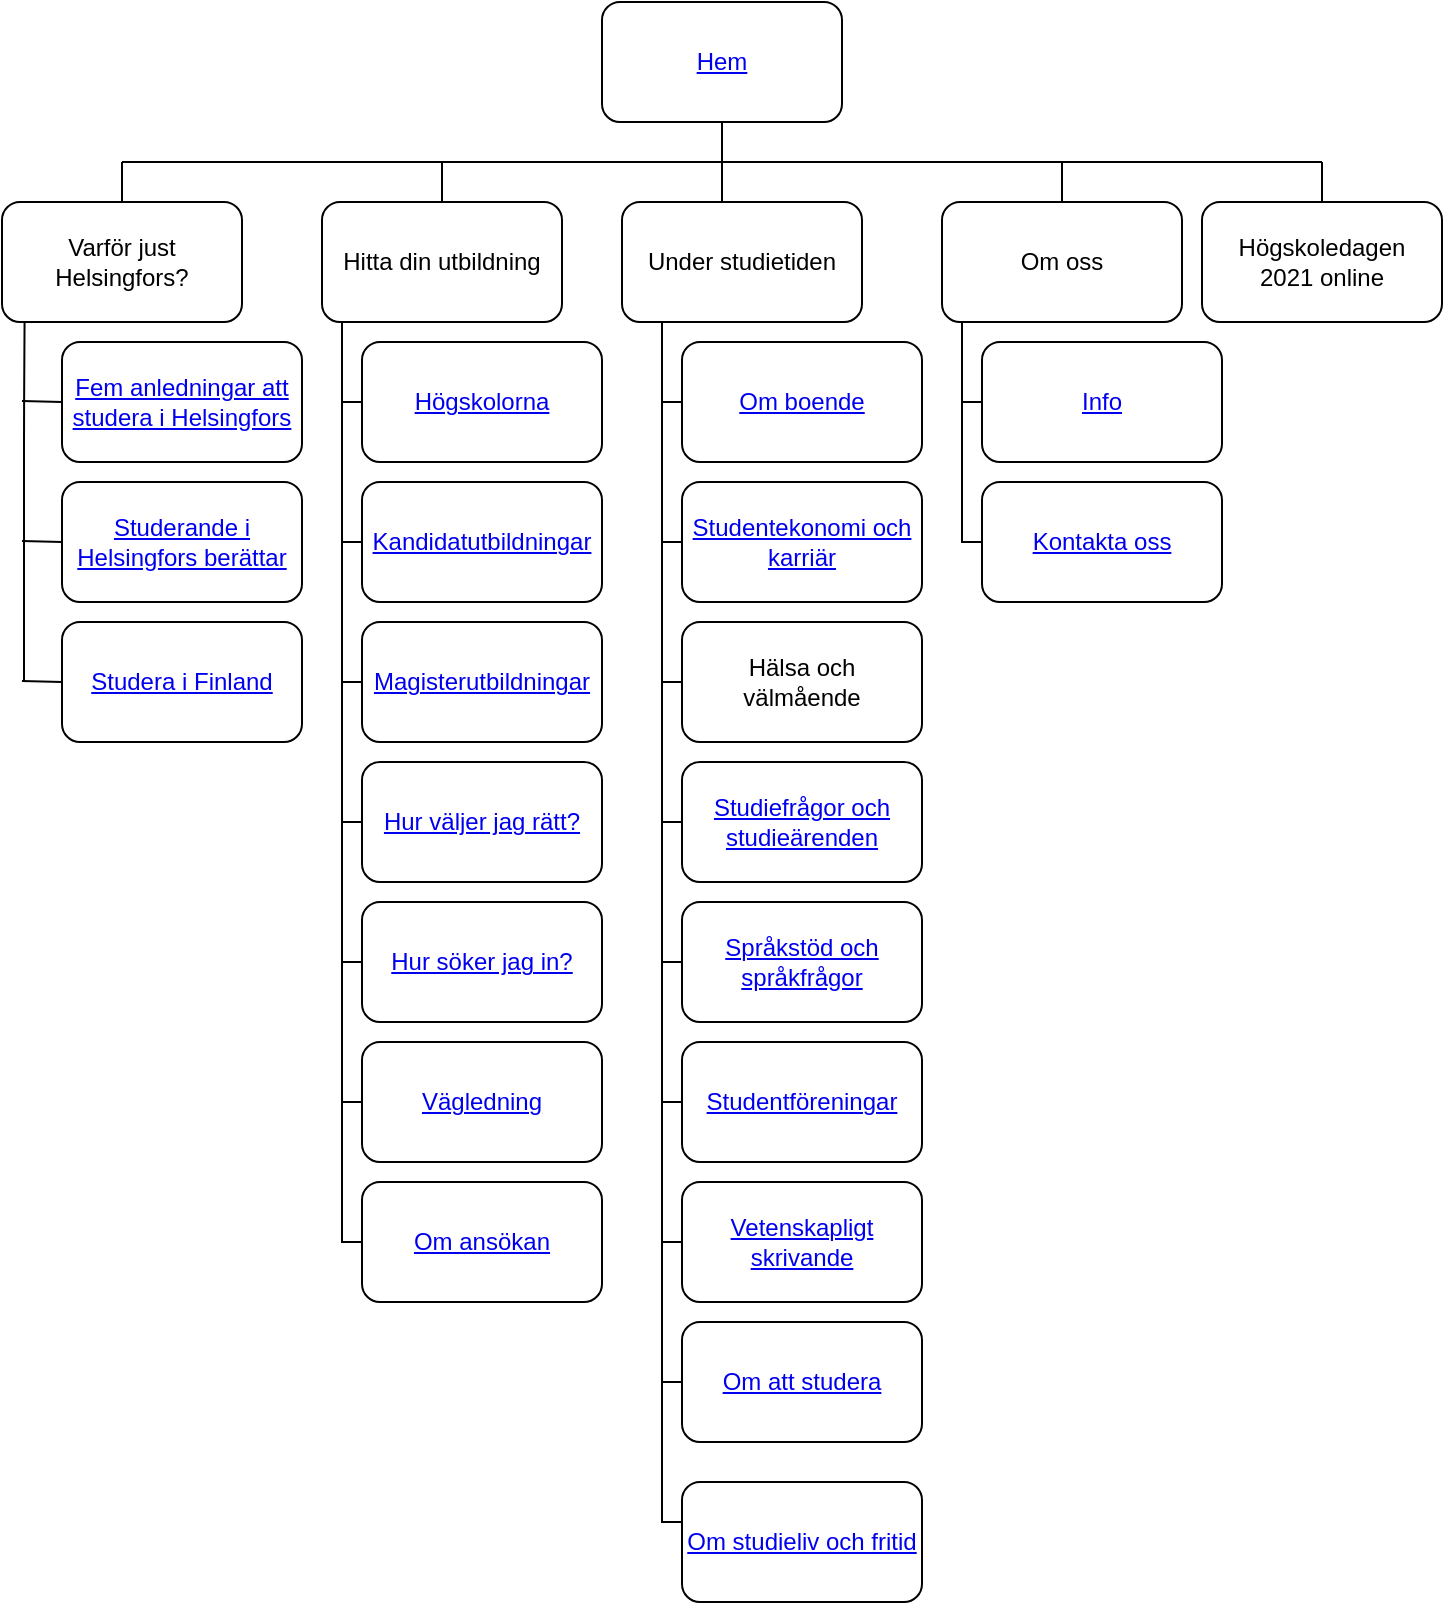 <mxfile version="15.2.9" type="device"><diagram id="OVJdUXc2gE046eg2aZ6k" name="Page-1"><mxGraphModel dx="1550" dy="709" grid="1" gridSize="10" guides="1" tooltips="1" connect="1" arrows="1" fold="1" page="1" pageScale="1" pageWidth="827" pageHeight="1169" math="0" shadow="0"><root><mxCell id="0"/><mxCell id="1" parent="0"/><mxCell id="0RaUzkHTqkIKFrn9YJ9X-1" value="&lt;a href=&quot;https://www.studeraihelsingfors.fi/&quot;&gt;Hem&lt;/a&gt;" style="rounded=1;whiteSpace=wrap;html=1;strokeWidth=1;" parent="1" vertex="1"><mxGeometry x="300" width="120" height="60" as="geometry"/></mxCell><mxCell id="0RaUzkHTqkIKFrn9YJ9X-2" value="Varför just Helsingfors?" style="rounded=1;whiteSpace=wrap;html=1;strokeWidth=1;" parent="1" vertex="1"><mxGeometry y="100" width="120" height="60" as="geometry"/></mxCell><mxCell id="0RaUzkHTqkIKFrn9YJ9X-3" value="Hitta din utbildning" style="rounded=1;whiteSpace=wrap;html=1;strokeWidth=1;" parent="1" vertex="1"><mxGeometry x="160" y="100" width="120" height="60" as="geometry"/></mxCell><mxCell id="0RaUzkHTqkIKFrn9YJ9X-5" value="Under studietiden" style="rounded=1;whiteSpace=wrap;html=1;strokeWidth=1;" parent="1" vertex="1"><mxGeometry x="310" y="100" width="120" height="60" as="geometry"/></mxCell><mxCell id="0RaUzkHTqkIKFrn9YJ9X-6" value="Om oss" style="rounded=1;whiteSpace=wrap;html=1;strokeWidth=1;" parent="1" vertex="1"><mxGeometry x="470" y="100" width="120" height="60" as="geometry"/></mxCell><mxCell id="0RaUzkHTqkIKFrn9YJ9X-7" value="Högskoledagen &lt;br&gt;2021 online" style="rounded=1;whiteSpace=wrap;html=1;strokeWidth=1;" parent="1" vertex="1"><mxGeometry x="600" y="100" width="120" height="60" as="geometry"/></mxCell><mxCell id="0RaUzkHTqkIKFrn9YJ9X-8" value="&lt;a href=&quot;https://www.studeraihelsingfors.fi/helsingfors/&quot;&gt;Fem anledningar att studera i Helsingfors&lt;/a&gt;" style="rounded=1;whiteSpace=wrap;html=1;strokeWidth=1;" parent="1" vertex="1"><mxGeometry x="30" y="170" width="120" height="60" as="geometry"/></mxCell><mxCell id="0RaUzkHTqkIKFrn9YJ9X-9" value="" style="endArrow=none;html=1;exitX=0.5;exitY=0;exitDx=0;exitDy=0;strokeWidth=1;" parent="1" source="0RaUzkHTqkIKFrn9YJ9X-2" edge="1"><mxGeometry width="50" height="50" relative="1" as="geometry"><mxPoint x="310" y="160" as="sourcePoint"/><mxPoint x="60" y="80" as="targetPoint"/></mxGeometry></mxCell><mxCell id="0RaUzkHTqkIKFrn9YJ9X-10" value="" style="endArrow=none;html=1;strokeWidth=1;" parent="1" edge="1"><mxGeometry width="50" height="50" relative="1" as="geometry"><mxPoint x="60" y="80" as="sourcePoint"/><mxPoint x="660" y="80" as="targetPoint"/></mxGeometry></mxCell><mxCell id="0RaUzkHTqkIKFrn9YJ9X-11" value="" style="endArrow=none;html=1;entryX=0.5;entryY=1;entryDx=0;entryDy=0;strokeWidth=1;" parent="1" target="0RaUzkHTqkIKFrn9YJ9X-1" edge="1"><mxGeometry width="50" height="50" relative="1" as="geometry"><mxPoint x="360" y="100" as="sourcePoint"/><mxPoint x="360" y="110" as="targetPoint"/></mxGeometry></mxCell><mxCell id="0RaUzkHTqkIKFrn9YJ9X-13" value="" style="endArrow=none;html=1;strokeWidth=1;" parent="1" source="0RaUzkHTqkIKFrn9YJ9X-6" edge="1"><mxGeometry width="50" height="50" relative="1" as="geometry"><mxPoint x="480" y="160" as="sourcePoint"/><mxPoint x="530" y="80" as="targetPoint"/></mxGeometry></mxCell><mxCell id="0RaUzkHTqkIKFrn9YJ9X-15" value="" style="endArrow=none;html=1;exitX=0.5;exitY=0;exitDx=0;exitDy=0;strokeWidth=1;" parent="1" source="0RaUzkHTqkIKFrn9YJ9X-3" edge="1"><mxGeometry width="50" height="50" relative="1" as="geometry"><mxPoint x="330" y="160" as="sourcePoint"/><mxPoint x="220" y="80" as="targetPoint"/></mxGeometry></mxCell><mxCell id="0RaUzkHTqkIKFrn9YJ9X-16" value="" style="endArrow=none;html=1;entryX=0.094;entryY=1;entryDx=0;entryDy=0;entryPerimeter=0;strokeWidth=1;" parent="1" target="0RaUzkHTqkIKFrn9YJ9X-2" edge="1"><mxGeometry width="50" height="50" relative="1" as="geometry"><mxPoint x="11" y="340" as="sourcePoint"/><mxPoint x="80" y="150" as="targetPoint"/><Array as="points"><mxPoint x="11" y="210"/></Array></mxGeometry></mxCell><mxCell id="0RaUzkHTqkIKFrn9YJ9X-17" value="&lt;a href=&quot;https://www.studeraihelsingfors.fi/hogskolor/&quot;&gt;Högskolorna&lt;/a&gt;" style="rounded=1;whiteSpace=wrap;html=1;strokeWidth=1;" parent="1" vertex="1"><mxGeometry x="180" y="170" width="120" height="60" as="geometry"/></mxCell><mxCell id="0RaUzkHTqkIKFrn9YJ9X-18" value="&lt;a href=&quot;https://www.studeraihelsingfors.fi/kandidatutbildningar/&quot;&gt;Kandidatutbildningar&lt;/a&gt;" style="rounded=1;whiteSpace=wrap;html=1;strokeWidth=1;" parent="1" vertex="1"><mxGeometry x="180" y="240" width="120" height="60" as="geometry"/></mxCell><mxCell id="0RaUzkHTqkIKFrn9YJ9X-19" value="&lt;a href=&quot;https://www.studeraihelsingfors.fi/vara-studenter-berattar/&quot;&gt;Studerande i Helsingfors berättar&lt;/a&gt;" style="rounded=1;whiteSpace=wrap;html=1;strokeWidth=1;" parent="1" vertex="1"><mxGeometry x="30" y="240" width="120" height="60" as="geometry"/></mxCell><mxCell id="0RaUzkHTqkIKFrn9YJ9X-20" value="&lt;a href=&quot;https://www.studeraihelsingfors.fi/studera-i-finland/&quot;&gt;Studera i Finland&lt;/a&gt;" style="rounded=1;whiteSpace=wrap;html=1;strokeWidth=1;" parent="1" vertex="1"><mxGeometry x="30" y="310" width="120" height="60" as="geometry"/></mxCell><mxCell id="0RaUzkHTqkIKFrn9YJ9X-22" value="" style="endArrow=none;html=1;strokeWidth=1;" parent="1" edge="1"><mxGeometry width="50" height="50" relative="1" as="geometry"><mxPoint x="10" y="199.5" as="sourcePoint"/><mxPoint x="30" y="200" as="targetPoint"/></mxGeometry></mxCell><mxCell id="0RaUzkHTqkIKFrn9YJ9X-23" value="" style="endArrow=none;html=1;strokeWidth=1;" parent="1" edge="1"><mxGeometry width="50" height="50" relative="1" as="geometry"><mxPoint x="10" y="269.5" as="sourcePoint"/><mxPoint x="30" y="270" as="targetPoint"/></mxGeometry></mxCell><mxCell id="0RaUzkHTqkIKFrn9YJ9X-24" value="" style="endArrow=none;html=1;strokeWidth=1;" parent="1" edge="1"><mxGeometry width="50" height="50" relative="1" as="geometry"><mxPoint x="10" y="339.5" as="sourcePoint"/><mxPoint x="30" y="340" as="targetPoint"/></mxGeometry></mxCell><mxCell id="Ypnxiq1GV2et3-A1cIZ6-3" value="&lt;a href=&quot;https://www.studeraihelsingfors.fi/hur-soker-jag/&quot;&gt;Hur söker jag in?&lt;/a&gt;" style="rounded=1;whiteSpace=wrap;html=1;strokeWidth=1;" parent="1" vertex="1"><mxGeometry x="180" y="450" width="120" height="60" as="geometry"/></mxCell><mxCell id="Ypnxiq1GV2et3-A1cIZ6-5" value="&lt;a href=&quot;https://www.studeraihelsingfors.fi/hur-valjer-jag/&quot;&gt;Hur väljer jag rätt?&lt;/a&gt;" style="rounded=1;whiteSpace=wrap;html=1;strokeWidth=1;" parent="1" vertex="1"><mxGeometry x="180" y="380" width="120" height="60" as="geometry"/></mxCell><mxCell id="Ypnxiq1GV2et3-A1cIZ6-6" value="&lt;a href=&quot;https://www.studeraihelsingfors.fi/utbildningar-pa-magisterniva/&quot;&gt;Magisterutbildningar&lt;/a&gt;" style="rounded=1;whiteSpace=wrap;html=1;strokeWidth=1;" parent="1" vertex="1"><mxGeometry x="180" y="310" width="120" height="60" as="geometry"/></mxCell><mxCell id="Ypnxiq1GV2et3-A1cIZ6-8" value="" style="shape=partialRectangle;whiteSpace=wrap;html=1;bottom=0;right=0;fillColor=none;direction=north;strokeWidth=1;" parent="1" vertex="1"><mxGeometry x="170" y="160" width="10" height="390" as="geometry"/></mxCell><mxCell id="Ypnxiq1GV2et3-A1cIZ6-14" value="" style="shape=partialRectangle;whiteSpace=wrap;html=1;bottom=0;right=0;fillColor=none;direction=north;strokeWidth=1;" parent="1" vertex="1"><mxGeometry x="330" y="160" width="10" height="40" as="geometry"/></mxCell><mxCell id="Ypnxiq1GV2et3-A1cIZ6-15" value="" style="shape=partialRectangle;whiteSpace=wrap;html=1;bottom=0;right=0;fillColor=none;direction=north;strokeWidth=1;" parent="1" vertex="1"><mxGeometry x="170" y="290" width="10" height="120" as="geometry"/></mxCell><mxCell id="Ypnxiq1GV2et3-A1cIZ6-16" value="" style="shape=partialRectangle;whiteSpace=wrap;html=1;bottom=0;right=0;fillColor=none;direction=north;strokeWidth=1;" parent="1" vertex="1"><mxGeometry x="170" y="230" width="10" height="110" as="geometry"/></mxCell><mxCell id="Ypnxiq1GV2et3-A1cIZ6-17" value="" style="shape=partialRectangle;whiteSpace=wrap;html=1;bottom=0;right=0;fillColor=none;direction=north;strokeWidth=1;" parent="1" vertex="1"><mxGeometry x="170" y="160" width="10" height="110" as="geometry"/></mxCell><mxCell id="Ypnxiq1GV2et3-A1cIZ6-18" value="" style="shape=partialRectangle;whiteSpace=wrap;html=1;bottom=0;right=0;fillColor=none;direction=north;strokeWidth=1;" parent="1" vertex="1"><mxGeometry x="170" y="160" width="10" height="40" as="geometry"/></mxCell><mxCell id="Ypnxiq1GV2et3-A1cIZ6-19" value="" style="shape=partialRectangle;whiteSpace=wrap;html=1;bottom=0;right=0;fillColor=none;direction=north;strokeWidth=1;" parent="1" vertex="1"><mxGeometry x="170" y="430" width="10" height="120" as="geometry"/></mxCell><mxCell id="Ypnxiq1GV2et3-A1cIZ6-20" value="" style="shape=partialRectangle;whiteSpace=wrap;html=1;bottom=0;right=0;fillColor=none;direction=north;strokeWidth=1;" parent="1" vertex="1"><mxGeometry x="170" y="360" width="10" height="120" as="geometry"/></mxCell><mxCell id="Ypnxiq1GV2et3-A1cIZ6-21" value="&lt;a href=&quot;https://www.studeraihelsingfors.fi/vagledning/&quot;&gt;Vägledning&lt;/a&gt;" style="rounded=1;whiteSpace=wrap;html=1;strokeWidth=1;" parent="1" vertex="1"><mxGeometry x="180" y="520" width="120" height="60" as="geometry"/></mxCell><mxCell id="Ypnxiq1GV2et3-A1cIZ6-23" value="&lt;a href=&quot;https://www.studeraihelsingfors.fi/helsingfors/vanliga-fragor-om-ansokan/&quot;&gt;Om ansökan&lt;/a&gt;" style="rounded=1;whiteSpace=wrap;html=1;strokeWidth=1;" parent="1" vertex="1"><mxGeometry x="180" y="590" width="120" height="60" as="geometry"/></mxCell><mxCell id="Ypnxiq1GV2et3-A1cIZ6-24" value="" style="shape=partialRectangle;whiteSpace=wrap;html=1;bottom=0;right=0;fillColor=none;direction=north;strokeWidth=1;" parent="1" vertex="1"><mxGeometry x="170" y="500" width="10" height="120" as="geometry"/></mxCell><mxCell id="Ypnxiq1GV2et3-A1cIZ6-27" value="Hälsa och &lt;br&gt;välmående" style="rounded=1;whiteSpace=wrap;html=1;strokeWidth=1;" parent="1" vertex="1"><mxGeometry x="340" y="310" width="120" height="60" as="geometry"/></mxCell><mxCell id="Ypnxiq1GV2et3-A1cIZ6-28" value="&lt;a href=&quot;https://www.studeraihelsingfors.fi/helsingfors/hitta-bostad-i-helsingfors/&quot;&gt;Om boende&lt;/a&gt;" style="rounded=1;whiteSpace=wrap;html=1;strokeWidth=1;" parent="1" vertex="1"><mxGeometry x="340" y="170" width="120" height="60" as="geometry"/></mxCell><mxCell id="Ypnxiq1GV2et3-A1cIZ6-30" value="&lt;a href=&quot;https://www.studeraihelsingfors.fi/sprakalliansen-tips-om-vetenskapligt-skrivande/&quot;&gt;Vetenskapligt skrivande&lt;/a&gt;" style="rounded=1;whiteSpace=wrap;html=1;strokeWidth=1;" parent="1" vertex="1"><mxGeometry x="340" y="590" width="120" height="60" as="geometry"/></mxCell><mxCell id="Ypnxiq1GV2et3-A1cIZ6-31" value="&lt;a href=&quot;https://www.studeraihelsingfors.fi/studiefragor-studiearenden/&quot;&gt;Studiefrågor och studieärenden&lt;/a&gt;" style="rounded=1;whiteSpace=wrap;html=1;strokeWidth=1;" parent="1" vertex="1"><mxGeometry x="340" y="380" width="120" height="60" as="geometry"/></mxCell><mxCell id="Ypnxiq1GV2et3-A1cIZ6-32" value="&lt;a href=&quot;https://www.studeraihelsingfors.fi/studentforeningar/&quot;&gt;Studentföreningar&lt;/a&gt;" style="rounded=1;whiteSpace=wrap;html=1;strokeWidth=1;" parent="1" vertex="1"><mxGeometry x="340" y="520" width="120" height="60" as="geometry"/></mxCell><mxCell id="Ypnxiq1GV2et3-A1cIZ6-33" value="&lt;a href=&quot;https://www.studeraihelsingfors.fi/sprakstod-och-sprakfragor/&quot;&gt;Språkstöd och språkfrågor&lt;/a&gt;" style="rounded=1;whiteSpace=wrap;html=1;strokeWidth=1;" parent="1" vertex="1"><mxGeometry x="340" y="450" width="120" height="60" as="geometry"/></mxCell><mxCell id="Ypnxiq1GV2et3-A1cIZ6-35" value="&lt;a href=&quot;https://www.studeraihelsingfors.fi/helsingfors/studentekonomi-och-karriar/&quot;&gt;Studentekonomi och karriär&lt;/a&gt;" style="rounded=1;whiteSpace=wrap;html=1;strokeWidth=1;" parent="1" vertex="1"><mxGeometry x="340" y="240" width="120" height="60" as="geometry"/></mxCell><mxCell id="Ypnxiq1GV2et3-A1cIZ6-36" value="" style="shape=partialRectangle;whiteSpace=wrap;html=1;bottom=0;right=0;fillColor=none;direction=north;strokeWidth=1;" parent="1" vertex="1"><mxGeometry x="330" y="160" width="10" height="40" as="geometry"/></mxCell><mxCell id="Ypnxiq1GV2et3-A1cIZ6-37" value="" style="shape=partialRectangle;whiteSpace=wrap;html=1;bottom=0;right=0;fillColor=none;direction=north;strokeWidth=1;" parent="1" vertex="1"><mxGeometry x="330" y="200" width="10" height="70" as="geometry"/></mxCell><mxCell id="Ypnxiq1GV2et3-A1cIZ6-38" value="" style="shape=partialRectangle;whiteSpace=wrap;html=1;bottom=0;right=0;fillColor=none;direction=north;strokeWidth=1;" parent="1" vertex="1"><mxGeometry x="330" y="410" width="10" height="70" as="geometry"/></mxCell><mxCell id="Ypnxiq1GV2et3-A1cIZ6-39" value="" style="shape=partialRectangle;whiteSpace=wrap;html=1;bottom=0;right=0;fillColor=none;direction=north;strokeWidth=1;" parent="1" vertex="1"><mxGeometry x="330" y="690" width="10" height="70" as="geometry"/></mxCell><mxCell id="Ypnxiq1GV2et3-A1cIZ6-40" value="" style="shape=partialRectangle;whiteSpace=wrap;html=1;bottom=0;right=0;fillColor=none;direction=north;strokeWidth=1;" parent="1" vertex="1"><mxGeometry x="330" y="550" width="10" height="70" as="geometry"/></mxCell><mxCell id="Ypnxiq1GV2et3-A1cIZ6-41" value="" style="shape=partialRectangle;whiteSpace=wrap;html=1;bottom=0;right=0;fillColor=none;direction=north;strokeWidth=1;" parent="1" vertex="1"><mxGeometry x="330" y="620" width="10" height="70" as="geometry"/></mxCell><mxCell id="Ypnxiq1GV2et3-A1cIZ6-42" value="" style="shape=partialRectangle;whiteSpace=wrap;html=1;bottom=0;right=0;fillColor=none;direction=north;strokeWidth=1;" parent="1" vertex="1"><mxGeometry x="330" y="480" width="10" height="70" as="geometry"/></mxCell><mxCell id="Ypnxiq1GV2et3-A1cIZ6-43" value="" style="shape=partialRectangle;whiteSpace=wrap;html=1;bottom=0;right=0;fillColor=none;direction=north;strokeWidth=1;" parent="1" vertex="1"><mxGeometry x="330" y="270" width="10" height="70" as="geometry"/></mxCell><mxCell id="Ypnxiq1GV2et3-A1cIZ6-45" value="" style="shape=partialRectangle;whiteSpace=wrap;html=1;bottom=0;right=0;fillColor=none;direction=north;strokeWidth=1;" parent="1" vertex="1"><mxGeometry x="330" y="340" width="10" height="70" as="geometry"/></mxCell><mxCell id="Ypnxiq1GV2et3-A1cIZ6-54" value="&lt;a href=&quot;https://www.studeraihelsingfors.fi/om-helsingforsalliansen/&quot;&gt;Info&lt;/a&gt;" style="rounded=1;whiteSpace=wrap;html=1;strokeWidth=1;" parent="1" vertex="1"><mxGeometry x="490" y="170" width="120" height="60" as="geometry"/></mxCell><mxCell id="Ypnxiq1GV2et3-A1cIZ6-55" value="&lt;a href=&quot;https://www.studeraihelsingfors.fi/helsingfors/studieliv-och-fritid/&quot;&gt;Om studieliv och fritid&lt;/a&gt;" style="rounded=1;whiteSpace=wrap;html=1;strokeWidth=1;" parent="1" vertex="1"><mxGeometry x="340" y="740" width="120" height="60" as="geometry"/></mxCell><mxCell id="Ypnxiq1GV2et3-A1cIZ6-56" value="&lt;a href=&quot;https://www.studeraihelsingfors.fi/helsingfors/fragor-om-att-studera/&quot;&gt;Om att studera&lt;/a&gt;" style="rounded=1;whiteSpace=wrap;html=1;strokeWidth=1;" parent="1" vertex="1"><mxGeometry x="340" y="660" width="120" height="60" as="geometry"/></mxCell><mxCell id="Ypnxiq1GV2et3-A1cIZ6-57" value="&lt;a href=&quot;https://www.studeraihelsingfors.fi/stall-en-fraga/&quot;&gt;Kontakta oss&lt;/a&gt;" style="rounded=1;whiteSpace=wrap;html=1;strokeWidth=1;" parent="1" vertex="1"><mxGeometry x="490" y="240" width="120" height="60" as="geometry"/></mxCell><mxCell id="Ypnxiq1GV2et3-A1cIZ6-62" value="" style="shape=partialRectangle;whiteSpace=wrap;html=1;bottom=0;right=0;fillColor=none;direction=north;strokeWidth=1;" parent="1" vertex="1"><mxGeometry x="480" y="160" width="10" height="40" as="geometry"/></mxCell><mxCell id="Ypnxiq1GV2et3-A1cIZ6-63" value="" style="shape=partialRectangle;whiteSpace=wrap;html=1;bottom=0;right=0;fillColor=none;direction=north;strokeWidth=1;" parent="1" vertex="1"><mxGeometry x="480" y="200" width="10" height="70" as="geometry"/></mxCell><mxCell id="R4bJIenhDc7q_7y7zcjB-1" value="" style="endArrow=none;html=1;entryX=0.5;entryY=0;entryDx=0;entryDy=0;" parent="1" edge="1"><mxGeometry width="50" height="50" relative="1" as="geometry"><mxPoint x="660" y="80" as="sourcePoint"/><mxPoint x="660" y="100" as="targetPoint"/></mxGeometry></mxCell></root></mxGraphModel></diagram></mxfile>